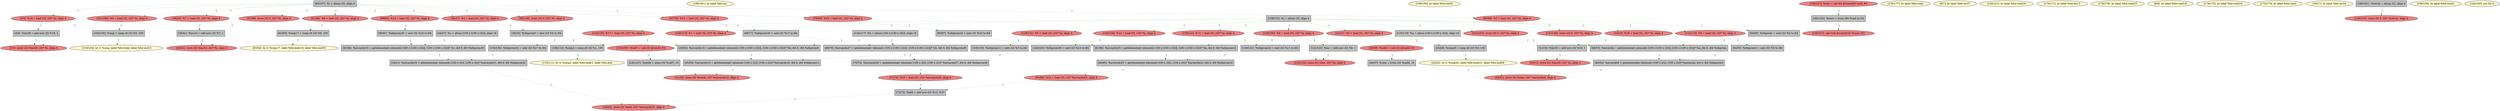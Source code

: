 
digraph G {


node286 [fillcolor=grey,label="[69/76]  %arrayidx27 = getelementptr inbounds [100 x [100 x i32]], [100 x [100 x i32]]* %b, i64 0, i64 %idxprom26",shape=rectangle,style=filled ]
node283 [fillcolor=grey,label="[49/52]  %arrayidx6 = getelementptr inbounds [100 x i32], [100 x i32]* %arrayidx, i64 0, i64 %idxprom5",shape=rectangle,style=filled ]
node282 [fillcolor=lightcoral,label="[67/78]  %13 = load i32, i32* %i, align 4",shape=ellipse,style=filled ]
node284 [fillcolor=lemonchiffon,label="[180/181]  br label %for.inc",shape=ellipse,style=filled ]
node281 [fillcolor=lightcoral,label="[149/150]  %6 = load i32, i32* %j, align 4",shape=ellipse,style=filled ]
node280 [fillcolor=grey,label="[82/85]  %arrayidx25 = getelementptr inbounds [100 x i32], [100 x i32]* %arrayidx23, i64 0, i64 %idxprom24",shape=rectangle,style=filled ]
node279 [fillcolor=lightcoral,label="[83/84]  %12 = load i32, i32* %arrayidx25, align 4",shape=ellipse,style=filled ]
node275 [fillcolor=grey,label="[90/91]  %idxprom30 = sext i32 %16 to i64",shape=rectangle,style=filled ]
node232 [fillcolor=lightcoral,label="[0/1]  store i32 %inc38, i32* %i, align 4",shape=ellipse,style=filled ]
node210 [fillcolor=lemonchiffon,label="[168/169]  br label %for.cond1",shape=ellipse,style=filled ]
node225 [fillcolor=lightcoral,label="[132/135]  %17 = load i32, i32* %j, align 4",shape=ellipse,style=filled ]
node224 [fillcolor=lightcoral,label="[128/131]  %5 = load i32, i32* %j, align 4",shape=ellipse,style=filled ]
node220 [fillcolor=grey,label="[144/145]  %idxprom28 = sext i32 %14 to i64",shape=rectangle,style=filled ]
node218 [fillcolor=lightcoral,label="[114/115]  %3 = load i32, i32* %j, align 4",shape=ellipse,style=filled ]
node230 [fillcolor=lightcoral,label="[10/11]  store i32 %inc35, i32* %j, align 4",shape=ellipse,style=filled ]
node219 [fillcolor=grey,label="[116/117]  %b = alloca [100 x [100 x i32]], align 16",shape=rectangle,style=filled ]
node229 [fillcolor=grey,label="[23/26]  %cmp20 = icmp slt i32 %9, 100",shape=rectangle,style=filled ]
node213 [fillcolor=grey,label="[162/163]  %conv = trunc i64 %call to i32",shape=rectangle,style=filled ]
node202 [fillcolor=grey,label="[28/35]  %idxprom9 = sext i32 %4 to i64",shape=rectangle,style=filled ]
node208 [fillcolor=lemonchiffon,label="[176/177]  br label %for.cond",shape=ellipse,style=filled ]
node242 [fillcolor=lemonchiffon,label="[6/7]  br label %for.inc37",shape=ellipse,style=filled ]
node207 [fillcolor=lemonchiffon,label="[63/64]  br i1 %cmp17, label %for.body18, label %for.end39",shape=ellipse,style=filled ]
node274 [fillcolor=lightcoral,label="[89/92]  %16 = load i32, i32* %i, align 4",shape=ellipse,style=filled ]
node223 [fillcolor=grey,label="[44/47]  %c = alloca [100 x [100 x i32]], align 16",shape=rectangle,style=filled ]
node252 [fillcolor=lemonchiffon,label="[103/104]  br i1 %cmp, label %for.body, label %for.end15",shape=ellipse,style=filled ]
node215 [fillcolor=lemonchiffon,label="[120/121]  br label %for.cond16",shape=ellipse,style=filled ]
node287 [fillcolor=grey,label="[62/65]  %cmp17 = icmp slt i32 %8, 100",shape=rectangle,style=filled ]
node214 [fillcolor=grey,label="[54/55]  %idxprom5 = sext i32 %3 to i64",shape=rectangle,style=filled ]
node248 [fillcolor=grey,label="[3/4]  %inc38 = add nsw i32 %19, 1",shape=rectangle,style=filled ]
node238 [fillcolor=lightcoral,label="[2/5]  %19 = load i32, i32* %i, align 4",shape=ellipse,style=filled ]
node201 [fillcolor=grey,label="[81/86]  %arrayidx23 = getelementptr inbounds [100 x [100 x i32]], [100 x [100 x i32]]* %a, i64 0, i64 %idxprom22",shape=rectangle,style=filled ]
node217 [fillcolor=grey,label="[118/119]  %a = alloca [100 x [100 x i32]], align 16",shape=rectangle,style=filled ]
node277 [fillcolor=grey,label="[72/73]  %add = add nsw i32 %12, %15",shape=rectangle,style=filled ]
node204 [fillcolor=lightcoral,label="[36/37]  %4 = load i32, i32* %i, align 4",shape=ellipse,style=filled ]
node227 [fillcolor=lemonchiffon,label="[170/171]  br label %for.inc13",shape=ellipse,style=filled ]
node199 [fillcolor=lightcoral,label="[22/27]  %9 = load i32, i32* %j, align 4",shape=ellipse,style=filled ]
node247 [fillcolor=grey,label="[12/13]  %inc35 = add nsw i32 %18, 1",shape=rectangle,style=filled ]
node250 [fillcolor=lemonchiffon,label="[24/25]  br i1 %cmp20, label %for.body21, label %for.end36",shape=ellipse,style=filled ]
node197 [fillcolor=grey,label="[30/33]  %arrayidx12 = getelementptr inbounds [100 x i32], [100 x i32]* %arrayidx10, i64 0, i64 %idxprom11",shape=rectangle,style=filled ]
node206 [fillcolor=grey,label="[45/46]  %arrayidx31 = getelementptr inbounds [100 x [100 x i32]], [100 x [100 x i32]]* %c, i64 0, i64 %idxprom30",shape=rectangle,style=filled ]
node272 [fillcolor=lightcoral,label="[97/98]  store i32 0, i32* %i, align 4",shape=ellipse,style=filled ]
node198 [fillcolor=lightcoral,label="[166/167]  %call = call i64 @time(i64* null) #3",shape=ellipse,style=filled ]
node263 [fillcolor=lightcoral,label="[50/51]  store i32 %rem, i32* %arrayidx6, align 4",shape=ellipse,style=filled ]
node278 [fillcolor=lemonchiffon,label="[178/179]  br label %for.cond19",shape=ellipse,style=filled ]
node266 [fillcolor=lightcoral,label="[101/106]  %0 = load i32, i32* %i, align 4",shape=ellipse,style=filled ]
node285 [fillcolor=grey,label="[68/77]  %idxprom26 = sext i32 %13 to i64",shape=rectangle,style=filled ]
node211 [fillcolor=lightcoral,label="[143/146]  %14 = load i32, i32* %j, align 4",shape=ellipse,style=filled ]
node205 [fillcolor=lightcoral,label="[38/43]  %7 = load i32, i32* %i, align 4",shape=ellipse,style=filled ]
node226 [fillcolor=grey,label="[126/127]  %rem8 = srem i32 %call7, 10",shape=rectangle,style=filled ]
node228 [fillcolor=lemonchiffon,label="[8/9]  br label %for.cond19",shape=ellipse,style=filled ]
node209 [fillcolor=grey,label="[140/141]  %idxprom24 = sext i32 %11 to i64",shape=rectangle,style=filled ]
node234 [fillcolor=lightcoral,label="[14/15]  %18 = load i32, i32* %j, align 4",shape=ellipse,style=filled ]
node200 [fillcolor=grey,label="[29/34]  %arrayidx10 = getelementptr inbounds [100 x [100 x i32]], [100 x [100 x i32]]* %b, i64 0, i64 %idxprom9",shape=rectangle,style=filled ]
node253 [fillcolor=grey,label="[129/130]  %idxprom11 = sext i32 %5 to i64",shape=rectangle,style=filled ]
node269 [fillcolor=grey,label="[109/112]  %cmp2 = icmp slt i32 %1, 100",shape=rectangle,style=filled ]
node212 [fillcolor=lightcoral,label="[151/152]  store i32 0, i32* %j, align 4",shape=ellipse,style=filled ]
node231 [fillcolor=grey,label="[80/87]  %idxprom22 = sext i32 %10 to i64",shape=rectangle,style=filled ]
node233 [fillcolor=lemonchiffon,label="[174/175]  br label %for.cond16",shape=ellipse,style=filled ]
node236 [fillcolor=lightcoral,label="[40/41]  store i32 %inc14, i32* %i, align 4",shape=ellipse,style=filled ]
node235 [fillcolor=lightcoral,label="[123/124]  store i32 %inc, i32* %j, align 4",shape=ellipse,style=filled ]
node221 [fillcolor=lightcoral,label="[99/100]  store i32 0, i32* %i, align 4",shape=ellipse,style=filled ]
node270 [fillcolor=lightcoral,label="[61/66]  %8 = load i32, i32* %i, align 4",shape=ellipse,style=filled ]
node237 [fillcolor=grey,label="[133/134]  %idxprom32 = sext i32 %17 to i64",shape=rectangle,style=filled ]
node222 [fillcolor=grey,label="[48/53]  %arrayidx = getelementptr inbounds [100 x [100 x i32]], [100 x [100 x i32]]* %a, i64 0, i64 %idxprom",shape=rectangle,style=filled ]
node268 [fillcolor=lemonchiffon,label="[172/173]  br label %for.cond",shape=ellipse,style=filled ]
node203 [fillcolor=grey,label="[39/42]  %inc14 = add nsw i32 %7, 1",shape=rectangle,style=filled ]
node239 [fillcolor=lightcoral,label="[147/148]  store i32 0, i32* %j, align 4",shape=ellipse,style=filled ]
node240 [fillcolor=lightcoral,label="[71/74]  %15 = load i32, i32* %arrayidx29, align 4",shape=ellipse,style=filled ]
node265 [fillcolor=lightcoral,label="[139/142]  %11 = load i32, i32* %j, align 4",shape=ellipse,style=filled ]
node262 [fillcolor=grey,label="[60/107]  %i = alloca i32, align 4",shape=rectangle,style=filled ]
node241 [fillcolor=lightcoral,label="[31/32]  store i32 %rem8, i32* %arrayidx12, align 4",shape=ellipse,style=filled ]
node260 [fillcolor=lightcoral,label="[19/20]  store i32 %add, i32* %arrayidx33, align 4",shape=ellipse,style=filled ]
node243 [fillcolor=lemonchiffon,label="[16/17]  br label %for.inc34",shape=ellipse,style=filled ]
node244 [fillcolor=grey,label="[70/75]  %arrayidx29 = getelementptr inbounds [100 x i32], [100 x i32]* %arrayidx27, i64 0, i64 %idxprom28",shape=rectangle,style=filled ]
node245 [fillcolor=lightcoral,label="[136/137]  store i32 0, i32* %retval, align 4",shape=ellipse,style=filled ]
node246 [fillcolor=grey,label="[18/21]  %arrayidx33 = getelementptr inbounds [100 x i32], [100 x i32]* %arrayidx31, i64 0, i64 %idxprom32",shape=rectangle,style=filled ]
node251 [fillcolor=grey,label="[160/161]  %retval = alloca i32, align 4",shape=rectangle,style=filled ]
node255 [fillcolor=lemonchiffon,label="[158/159]  br label %for.cond1",shape=ellipse,style=filled ]
node257 [fillcolor=grey,label="[138/153]  %j = alloca i32, align 4",shape=rectangle,style=filled ]
node254 [fillcolor=lemonchiffon,label="[164/165]  ret i32 0",shape=ellipse,style=filled ]
node258 [fillcolor=lightcoral,label="[154/155]  %call7 = call i32 @rand() #3",shape=ellipse,style=filled ]
node259 [fillcolor=grey,label="[56/57]  %rem = srem i32 %call4, 10",shape=rectangle,style=filled ]
node261 [fillcolor=lemonchiffon,label="[110/111]  br i1 %cmp2, label %for.body3, label %for.end",shape=ellipse,style=filled ]
node276 [fillcolor=lightcoral,label="[79/88]  %10 = load i32, i32* %i, align 4",shape=ellipse,style=filled ]
node264 [fillcolor=lightcoral,label="[58/59]  %call4 = call i32 @rand() #3",shape=ellipse,style=filled ]
node249 [fillcolor=lightcoral,label="[108/113]  %1 = load i32, i32* %j, align 4",shape=ellipse,style=filled ]
node267 [fillcolor=grey,label="[102/105]  %cmp = icmp slt i32 %0, 100",shape=rectangle,style=filled ]
node216 [fillcolor=grey,label="[122/125]  %inc = add nsw i32 %6, 1",shape=rectangle,style=filled ]
node271 [fillcolor=lightcoral,label="[93/96]  %2 = load i32, i32* %i, align 4",shape=ellipse,style=filled ]
node256 [fillcolor=lightcoral,label="[156/157]  call void @srand(i32 %conv) #3",shape=ellipse,style=filled ]
node273 [fillcolor=grey,label="[94/95]  %idxprom = sext i32 %2 to i64",shape=rectangle,style=filled ]

node283->node263 [style=dotted,color=forestgreen,label="T",fontcolor=forestgreen ]
node224->node253 [style=dotted,color=forestgreen,label="T",fontcolor=forestgreen ]
node267->node252 [style=dotted,color=forestgreen,label="T",fontcolor=forestgreen ]
node266->node267 [style=dotted,color=forestgreen,label="T",fontcolor=forestgreen ]
node280->node279 [style=dotted,color=forestgreen,label="T",fontcolor=forestgreen ]
node262->node266 [style=dotted,color=forestgreen,label="T",fontcolor=forestgreen ]
node225->node237 [style=dotted,color=forestgreen,label="T",fontcolor=forestgreen ]
node257->node211 [style=dotted,color=forestgreen,label="T",fontcolor=forestgreen ]
node269->node261 [style=dotted,color=forestgreen,label="T",fontcolor=forestgreen ]
node217->node201 [style=dotted,color=forestgreen,label="T",fontcolor=forestgreen ]
node257->node239 [style=dotted,color=forestgreen,label="T",fontcolor=forestgreen ]
node220->node244 [style=dotted,color=forestgreen,label="T",fontcolor=forestgreen ]
node248->node232 [style=dotted,color=forestgreen,label="T",fontcolor=forestgreen ]
node274->node275 [style=dotted,color=forestgreen,label="T",fontcolor=forestgreen ]
node205->node203 [style=dotted,color=forestgreen,label="T",fontcolor=forestgreen ]
node204->node202 [style=dotted,color=forestgreen,label="T",fontcolor=forestgreen ]
node257->node234 [style=dotted,color=forestgreen,label="T",fontcolor=forestgreen ]
node203->node236 [style=dotted,color=forestgreen,label="T",fontcolor=forestgreen ]
node237->node246 [style=dotted,color=forestgreen,label="T",fontcolor=forestgreen ]
node279->node277 [style=dotted,color=forestgreen,label="T",fontcolor=forestgreen ]
node285->node286 [style=dotted,color=forestgreen,label="T",fontcolor=forestgreen ]
node198->node213 [style=dotted,color=forestgreen,label="T",fontcolor=forestgreen ]
node249->node269 [style=dotted,color=forestgreen,label="T",fontcolor=forestgreen ]
node219->node200 [style=dotted,color=forestgreen,label="T",fontcolor=forestgreen ]
node262->node236 [style=dotted,color=forestgreen,label="T",fontcolor=forestgreen ]
node211->node220 [style=dotted,color=forestgreen,label="T",fontcolor=forestgreen ]
node286->node244 [style=dotted,color=forestgreen,label="T",fontcolor=forestgreen ]
node209->node280 [style=dotted,color=forestgreen,label="T",fontcolor=forestgreen ]
node216->node235 [style=dotted,color=forestgreen,label="T",fontcolor=forestgreen ]
node275->node206 [style=dotted,color=forestgreen,label="T",fontcolor=forestgreen ]
node219->node286 [style=dotted,color=forestgreen,label="T",fontcolor=forestgreen ]
node246->node260 [style=dotted,color=forestgreen,label="T",fontcolor=forestgreen ]
node270->node287 [style=dotted,color=forestgreen,label="T",fontcolor=forestgreen ]
node201->node280 [style=dotted,color=forestgreen,label="T",fontcolor=forestgreen ]
node257->node224 [style=dotted,color=forestgreen,label="T",fontcolor=forestgreen ]
node262->node272 [style=dotted,color=forestgreen,label="T",fontcolor=forestgreen ]
node257->node281 [style=dotted,color=forestgreen,label="T",fontcolor=forestgreen ]
node229->node250 [style=dotted,color=forestgreen,label="T",fontcolor=forestgreen ]
node218->node214 [style=dotted,color=forestgreen,label="T",fontcolor=forestgreen ]
node240->node277 [style=dotted,color=forestgreen,label="T",fontcolor=forestgreen ]
node257->node230 [style=dotted,color=forestgreen,label="T",fontcolor=forestgreen ]
node271->node273 [style=dotted,color=forestgreen,label="T",fontcolor=forestgreen ]
node257->node218 [style=dotted,color=forestgreen,label="T",fontcolor=forestgreen ]
node262->node276 [style=dotted,color=forestgreen,label="T",fontcolor=forestgreen ]
node238->node248 [style=dotted,color=forestgreen,label="T",fontcolor=forestgreen ]
node247->node230 [style=dotted,color=forestgreen,label="T",fontcolor=forestgreen ]
node259->node263 [style=dotted,color=forestgreen,label="T",fontcolor=forestgreen ]
node253->node197 [style=dotted,color=forestgreen,label="T",fontcolor=forestgreen ]
node197->node241 [style=dotted,color=forestgreen,label="T",fontcolor=forestgreen ]
node251->node245 [style=dotted,color=forestgreen,label="T",fontcolor=forestgreen ]
node202->node200 [style=dotted,color=forestgreen,label="T",fontcolor=forestgreen ]
node234->node247 [style=dotted,color=forestgreen,label="T",fontcolor=forestgreen ]
node257->node199 [style=dotted,color=forestgreen,label="T",fontcolor=forestgreen ]
node223->node206 [style=dotted,color=forestgreen,label="T",fontcolor=forestgreen ]
node262->node205 [style=dotted,color=forestgreen,label="T",fontcolor=forestgreen ]
node262->node204 [style=dotted,color=forestgreen,label="T",fontcolor=forestgreen ]
node257->node225 [style=dotted,color=forestgreen,label="T",fontcolor=forestgreen ]
node226->node241 [style=dotted,color=forestgreen,label="T",fontcolor=forestgreen ]
node257->node212 [style=dotted,color=forestgreen,label="T",fontcolor=forestgreen ]
node217->node222 [style=dotted,color=forestgreen,label="T",fontcolor=forestgreen ]
node258->node226 [style=dotted,color=forestgreen,label="T",fontcolor=forestgreen ]
node277->node260 [style=dotted,color=forestgreen,label="T",fontcolor=forestgreen ]
node257->node249 [style=dotted,color=forestgreen,label="T",fontcolor=forestgreen ]
node231->node201 [style=dotted,color=forestgreen,label="T",fontcolor=forestgreen ]
node262->node221 [style=dotted,color=forestgreen,label="T",fontcolor=forestgreen ]
node257->node265 [style=dotted,color=forestgreen,label="T",fontcolor=forestgreen ]
node262->node238 [style=dotted,color=forestgreen,label="T",fontcolor=forestgreen ]
node244->node240 [style=dotted,color=forestgreen,label="T",fontcolor=forestgreen ]
node287->node207 [style=dotted,color=forestgreen,label="T",fontcolor=forestgreen ]
node262->node274 [style=dotted,color=forestgreen,label="T",fontcolor=forestgreen ]
node206->node246 [style=dotted,color=forestgreen,label="T",fontcolor=forestgreen ]
node199->node229 [style=dotted,color=forestgreen,label="T",fontcolor=forestgreen ]
node200->node197 [style=dotted,color=forestgreen,label="T",fontcolor=forestgreen ]
node222->node283 [style=dotted,color=forestgreen,label="T",fontcolor=forestgreen ]
node264->node259 [style=dotted,color=forestgreen,label="T",fontcolor=forestgreen ]
node273->node222 [style=dotted,color=forestgreen,label="T",fontcolor=forestgreen ]
node262->node232 [style=dotted,color=forestgreen,label="T",fontcolor=forestgreen ]
node276->node231 [style=dotted,color=forestgreen,label="T",fontcolor=forestgreen ]
node265->node209 [style=dotted,color=forestgreen,label="T",fontcolor=forestgreen ]
node214->node283 [style=dotted,color=forestgreen,label="T",fontcolor=forestgreen ]
node257->node235 [style=dotted,color=forestgreen,label="T",fontcolor=forestgreen ]
node262->node271 [style=dotted,color=forestgreen,label="T",fontcolor=forestgreen ]
node282->node285 [style=dotted,color=forestgreen,label="T",fontcolor=forestgreen ]
node213->node256 [style=dotted,color=forestgreen,label="T",fontcolor=forestgreen ]
node281->node216 [style=dotted,color=forestgreen,label="T",fontcolor=forestgreen ]
node262->node270 [style=dotted,color=forestgreen,label="T",fontcolor=forestgreen ]
node262->node282 [style=dotted,color=forestgreen,label="T",fontcolor=forestgreen ]


}
